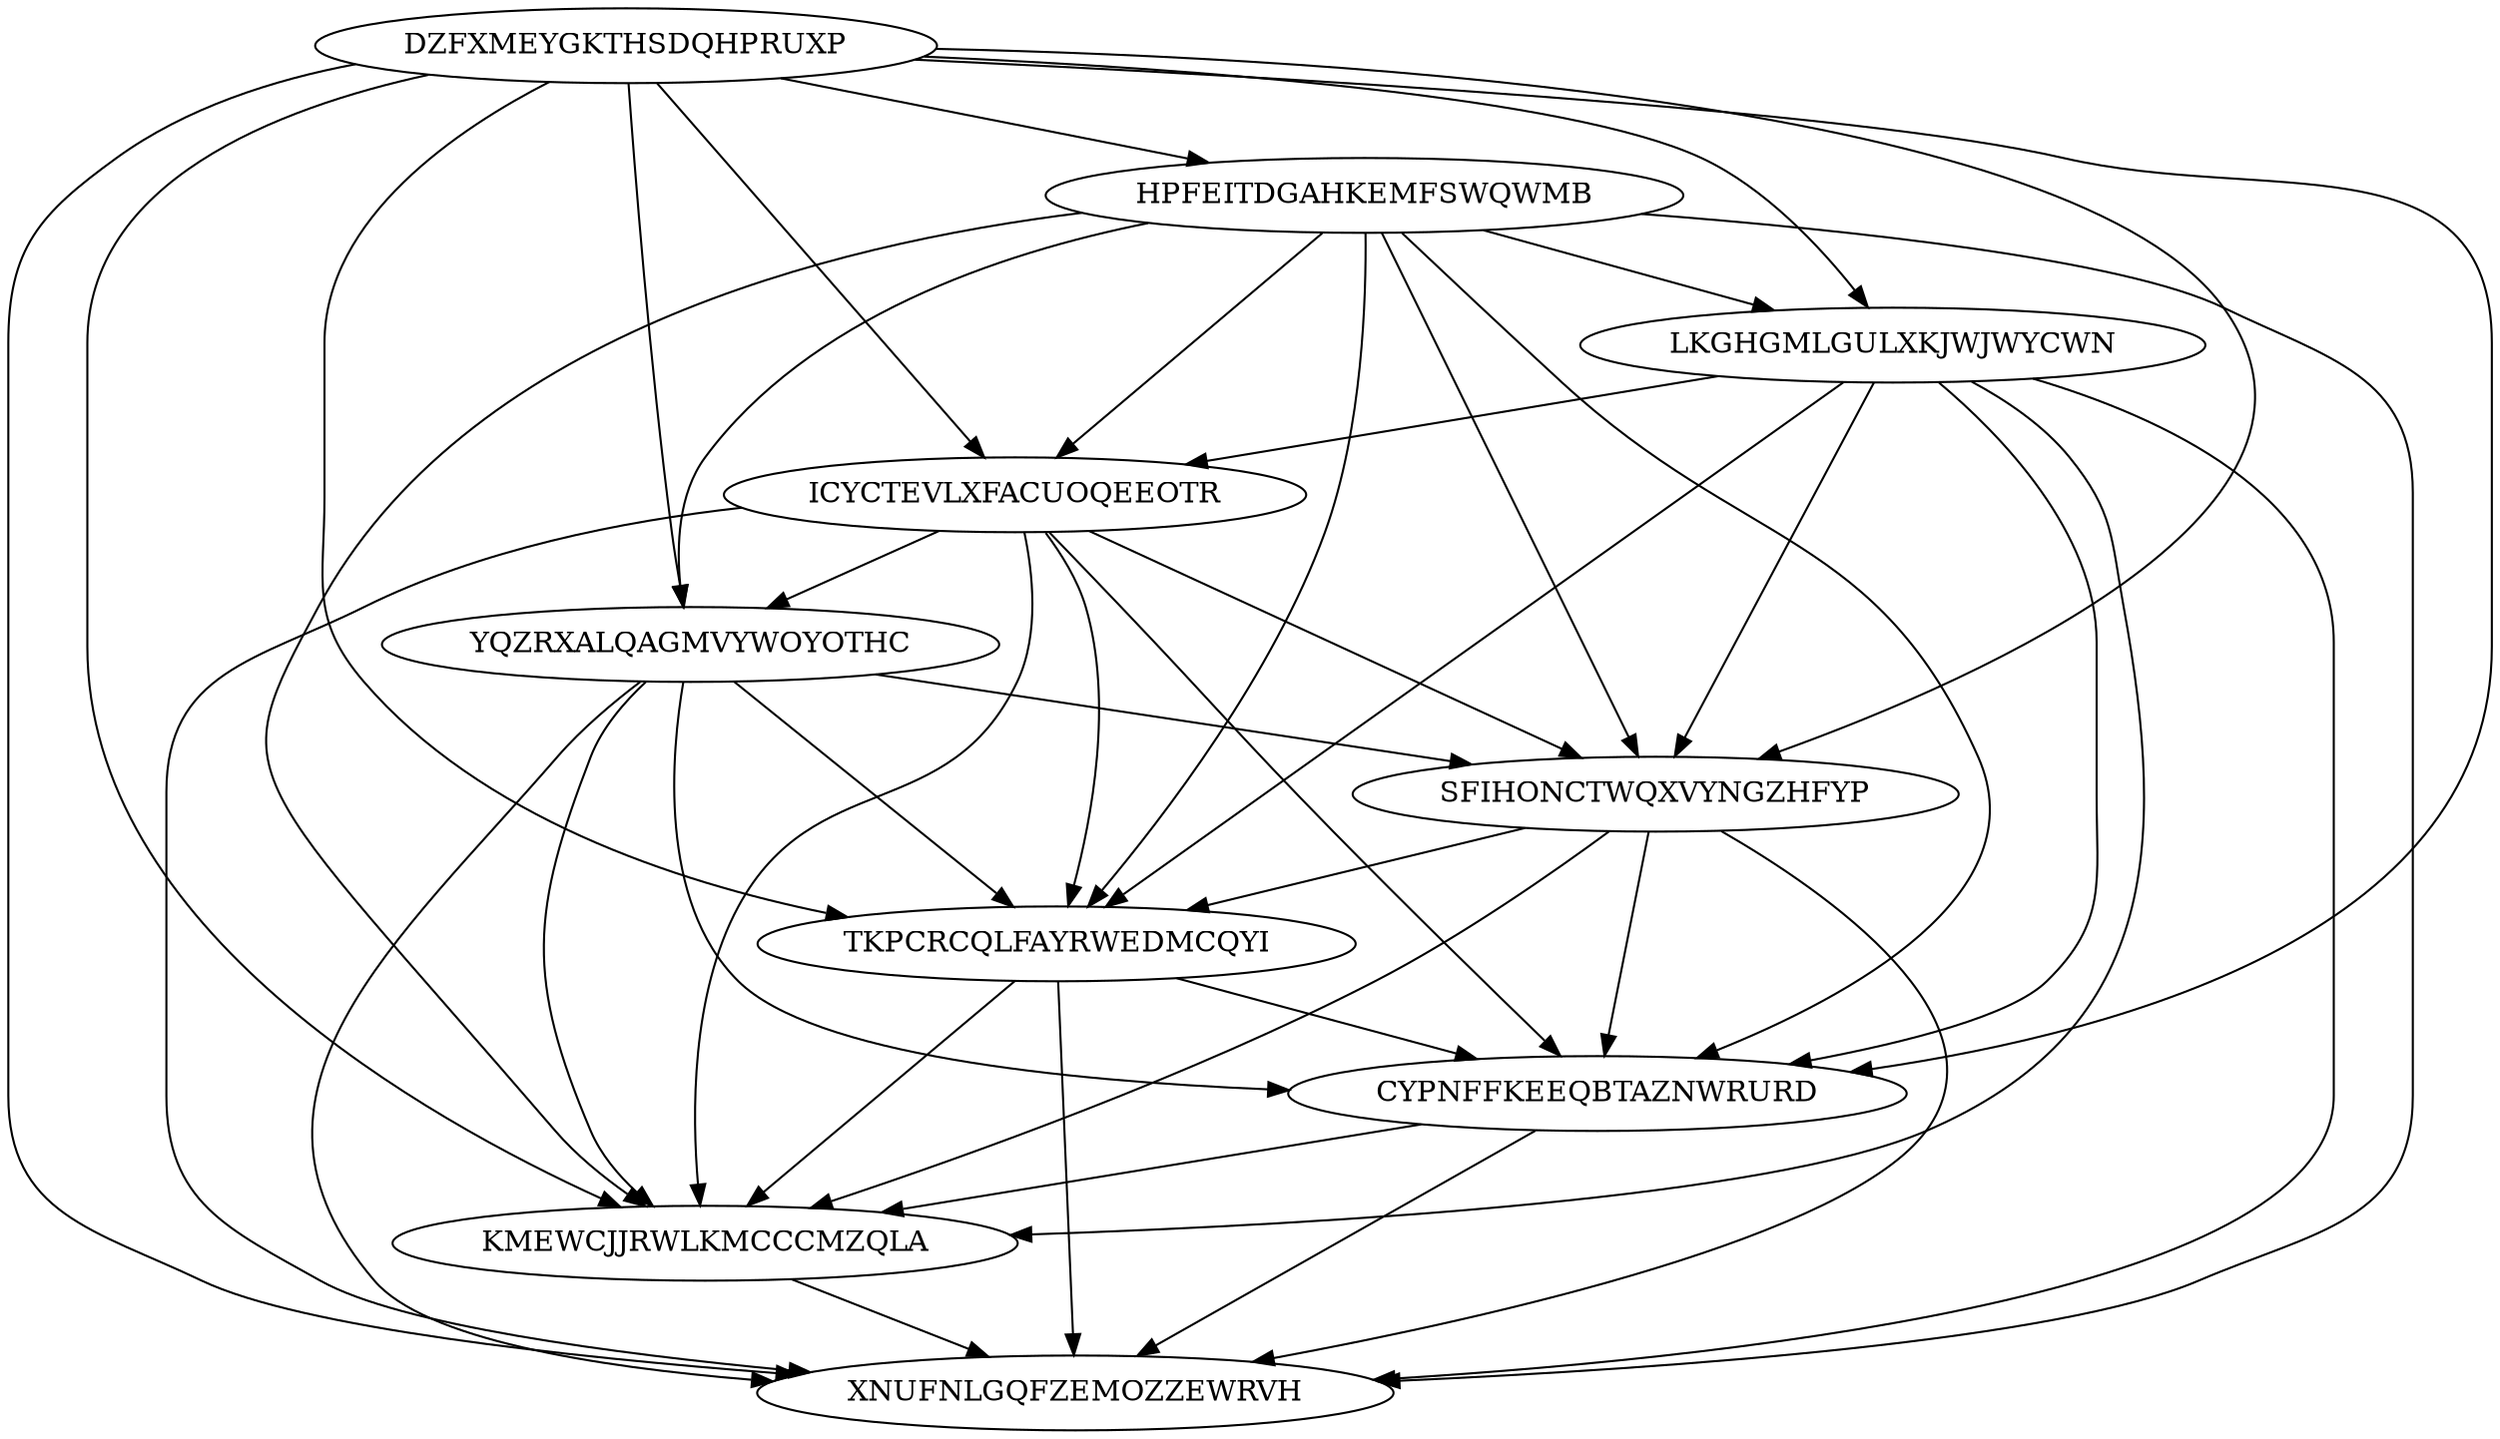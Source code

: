 digraph N10M44 {
	DZFXMEYGKTHSDQHPRUXP	[Weight=13];
	HPFEITDGAHKEMFSWQWMB	[Weight=10];
	LKGHGMLGULXKJWJWYCWN	[Weight=16];
	ICYCTEVLXFACUOQEEOTR	[Weight=14];
	YQZRXALQAGMVYWOYOTHC	[Weight=13];
	SFIHONCTWQXVYNGZHFYP	[Weight=12];
	TKPCRCQLFAYRWEDMCQYI	[Weight=19];
	CYPNFFKEEQBTAZNWRURD	[Weight=18];
	KMEWCJJRWLKMCCCMZQLA	[Weight=11];
	XNUFNLGQFZEMOZZEWRVH	[Weight=18];
	LKGHGMLGULXKJWJWYCWN -> XNUFNLGQFZEMOZZEWRVH [Weight=10];
	HPFEITDGAHKEMFSWQWMB -> SFIHONCTWQXVYNGZHFYP [Weight=15];
	DZFXMEYGKTHSDQHPRUXP -> SFIHONCTWQXVYNGZHFYP [Weight=14];
	LKGHGMLGULXKJWJWYCWN -> SFIHONCTWQXVYNGZHFYP [Weight=17];
	ICYCTEVLXFACUOQEEOTR -> TKPCRCQLFAYRWEDMCQYI [Weight=12];
	HPFEITDGAHKEMFSWQWMB -> TKPCRCQLFAYRWEDMCQYI [Weight=15];
	ICYCTEVLXFACUOQEEOTR -> YQZRXALQAGMVYWOYOTHC [Weight=18];
	DZFXMEYGKTHSDQHPRUXP -> TKPCRCQLFAYRWEDMCQYI [Weight=10];
	HPFEITDGAHKEMFSWQWMB -> YQZRXALQAGMVYWOYOTHC [Weight=10];
	YQZRXALQAGMVYWOYOTHC -> XNUFNLGQFZEMOZZEWRVH [Weight=16];
	SFIHONCTWQXVYNGZHFYP -> TKPCRCQLFAYRWEDMCQYI [Weight=18];
	YQZRXALQAGMVYWOYOTHC -> CYPNFFKEEQBTAZNWRURD [Weight=11];
	TKPCRCQLFAYRWEDMCQYI -> KMEWCJJRWLKMCCCMZQLA [Weight=17];
	DZFXMEYGKTHSDQHPRUXP -> ICYCTEVLXFACUOQEEOTR [Weight=11];
	DZFXMEYGKTHSDQHPRUXP -> HPFEITDGAHKEMFSWQWMB [Weight=11];
	LKGHGMLGULXKJWJWYCWN -> TKPCRCQLFAYRWEDMCQYI [Weight=17];
	HPFEITDGAHKEMFSWQWMB -> XNUFNLGQFZEMOZZEWRVH [Weight=16];
	TKPCRCQLFAYRWEDMCQYI -> XNUFNLGQFZEMOZZEWRVH [Weight=15];
	YQZRXALQAGMVYWOYOTHC -> SFIHONCTWQXVYNGZHFYP [Weight=16];
	ICYCTEVLXFACUOQEEOTR -> CYPNFFKEEQBTAZNWRURD [Weight=10];
	SFIHONCTWQXVYNGZHFYP -> KMEWCJJRWLKMCCCMZQLA [Weight=11];
	ICYCTEVLXFACUOQEEOTR -> XNUFNLGQFZEMOZZEWRVH [Weight=20];
	YQZRXALQAGMVYWOYOTHC -> TKPCRCQLFAYRWEDMCQYI [Weight=17];
	HPFEITDGAHKEMFSWQWMB -> LKGHGMLGULXKJWJWYCWN [Weight=12];
	CYPNFFKEEQBTAZNWRURD -> XNUFNLGQFZEMOZZEWRVH [Weight=11];
	LKGHGMLGULXKJWJWYCWN -> CYPNFFKEEQBTAZNWRURD [Weight=18];
	DZFXMEYGKTHSDQHPRUXP -> CYPNFFKEEQBTAZNWRURD [Weight=17];
	HPFEITDGAHKEMFSWQWMB -> KMEWCJJRWLKMCCCMZQLA [Weight=14];
	ICYCTEVLXFACUOQEEOTR -> SFIHONCTWQXVYNGZHFYP [Weight=14];
	YQZRXALQAGMVYWOYOTHC -> KMEWCJJRWLKMCCCMZQLA [Weight=18];
	LKGHGMLGULXKJWJWYCWN -> KMEWCJJRWLKMCCCMZQLA [Weight=19];
	ICYCTEVLXFACUOQEEOTR -> KMEWCJJRWLKMCCCMZQLA [Weight=17];
	DZFXMEYGKTHSDQHPRUXP -> KMEWCJJRWLKMCCCMZQLA [Weight=18];
	DZFXMEYGKTHSDQHPRUXP -> YQZRXALQAGMVYWOYOTHC [Weight=10];
	KMEWCJJRWLKMCCCMZQLA -> XNUFNLGQFZEMOZZEWRVH [Weight=11];
	DZFXMEYGKTHSDQHPRUXP -> LKGHGMLGULXKJWJWYCWN [Weight=16];
	TKPCRCQLFAYRWEDMCQYI -> CYPNFFKEEQBTAZNWRURD [Weight=16];
	SFIHONCTWQXVYNGZHFYP -> CYPNFFKEEQBTAZNWRURD [Weight=17];
	HPFEITDGAHKEMFSWQWMB -> ICYCTEVLXFACUOQEEOTR [Weight=19];
	HPFEITDGAHKEMFSWQWMB -> CYPNFFKEEQBTAZNWRURD [Weight=20];
	SFIHONCTWQXVYNGZHFYP -> XNUFNLGQFZEMOZZEWRVH [Weight=13];
	CYPNFFKEEQBTAZNWRURD -> KMEWCJJRWLKMCCCMZQLA [Weight=15];
	LKGHGMLGULXKJWJWYCWN -> ICYCTEVLXFACUOQEEOTR [Weight=14];
	DZFXMEYGKTHSDQHPRUXP -> XNUFNLGQFZEMOZZEWRVH [Weight=14];
}

